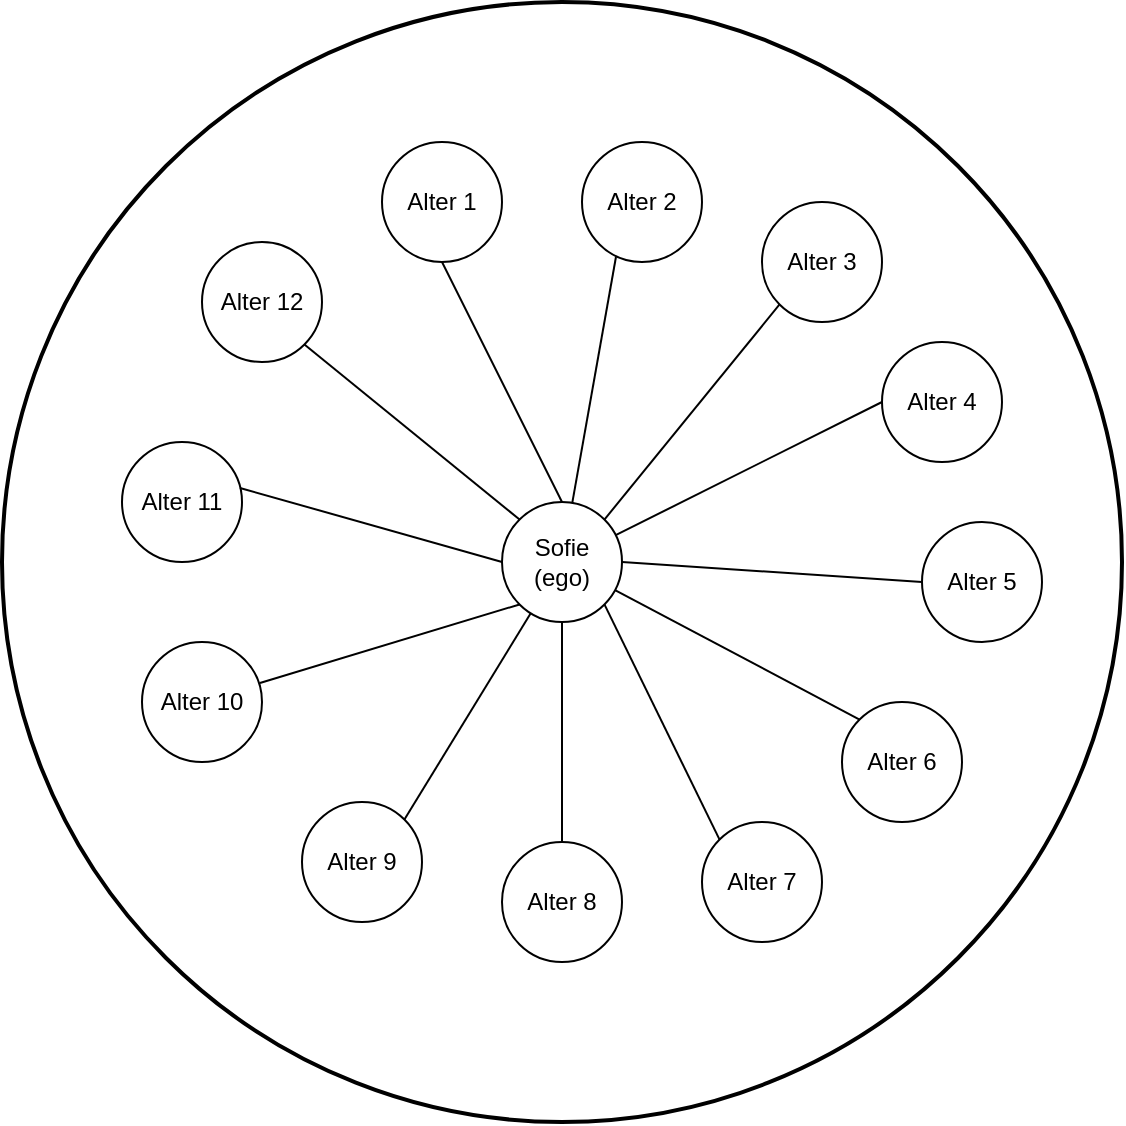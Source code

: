 <mxfile version="18.2.0" type="github" pages="5">
  <diagram id="sEUVZKZ76jV4qungrJdS" name="Page-1">
    <mxGraphModel dx="744" dy="1683" grid="1" gridSize="10" guides="1" tooltips="1" connect="1" arrows="1" fold="1" page="1" pageScale="1" pageWidth="827" pageHeight="1169" math="0" shadow="0">
      <root>
        <mxCell id="0" />
        <mxCell id="1" parent="0" />
        <mxCell id="Meh-S_uBkcgogQDJDted-1" value="Sofie&lt;br&gt;(ego)" style="ellipse;whiteSpace=wrap;html=1;aspect=fixed;fillColor=none;" parent="1" vertex="1">
          <mxGeometry x="320" y="210" width="60" height="60" as="geometry" />
        </mxCell>
        <mxCell id="Meh-S_uBkcgogQDJDted-2" value="Alter 1" style="ellipse;whiteSpace=wrap;html=1;aspect=fixed;fillColor=none;" parent="1" vertex="1">
          <mxGeometry x="260" y="30" width="60" height="60" as="geometry" />
        </mxCell>
        <mxCell id="Meh-S_uBkcgogQDJDted-3" value="Alter 12" style="ellipse;whiteSpace=wrap;html=1;aspect=fixed;fillColor=none;" parent="1" vertex="1">
          <mxGeometry x="170" y="80" width="60" height="60" as="geometry" />
        </mxCell>
        <mxCell id="Meh-S_uBkcgogQDJDted-4" value="Alter 11" style="ellipse;whiteSpace=wrap;html=1;aspect=fixed;fillColor=none;" parent="1" vertex="1">
          <mxGeometry x="130" y="180" width="60" height="60" as="geometry" />
        </mxCell>
        <mxCell id="Meh-S_uBkcgogQDJDted-5" value="Alter 9" style="ellipse;whiteSpace=wrap;html=1;aspect=fixed;fillColor=none;" parent="1" vertex="1">
          <mxGeometry x="220" y="360" width="60" height="60" as="geometry" />
        </mxCell>
        <mxCell id="Meh-S_uBkcgogQDJDted-6" value="Alter 7" style="ellipse;whiteSpace=wrap;html=1;aspect=fixed;fillColor=none;" parent="1" vertex="1">
          <mxGeometry x="420" y="370" width="60" height="60" as="geometry" />
        </mxCell>
        <mxCell id="Meh-S_uBkcgogQDJDted-7" value="Alter 5" style="ellipse;whiteSpace=wrap;html=1;aspect=fixed;fillColor=none;" parent="1" vertex="1">
          <mxGeometry x="530" y="220" width="60" height="60" as="geometry" />
        </mxCell>
        <mxCell id="Meh-S_uBkcgogQDJDted-8" value="Alter 3" style="ellipse;whiteSpace=wrap;html=1;aspect=fixed;fillColor=none;" parent="1" vertex="1">
          <mxGeometry x="450" y="60" width="60" height="60" as="geometry" />
        </mxCell>
        <mxCell id="Meh-S_uBkcgogQDJDted-10" value="" style="endArrow=none;html=1;rounded=0;exitX=0.983;exitY=0.383;exitDx=0;exitDy=0;exitPerimeter=0;entryX=0;entryY=0.5;entryDx=0;entryDy=0;" parent="1" source="Meh-S_uBkcgogQDJDted-4" target="Meh-S_uBkcgogQDJDted-1" edge="1">
          <mxGeometry width="50" height="50" relative="1" as="geometry">
            <mxPoint x="220" y="270" as="sourcePoint" />
            <mxPoint x="300" y="250" as="targetPoint" />
          </mxGeometry>
        </mxCell>
        <mxCell id="Meh-S_uBkcgogQDJDted-11" value="" style="endArrow=none;html=1;rounded=0;exitX=1;exitY=1;exitDx=0;exitDy=0;entryX=0;entryY=0;entryDx=0;entryDy=0;" parent="1" source="Meh-S_uBkcgogQDJDted-1" target="Meh-S_uBkcgogQDJDted-6" edge="1">
          <mxGeometry width="50" height="50" relative="1" as="geometry">
            <mxPoint x="360" y="322.98" as="sourcePoint" />
            <mxPoint x="491.02" y="300" as="targetPoint" />
          </mxGeometry>
        </mxCell>
        <mxCell id="Meh-S_uBkcgogQDJDted-12" value="" style="endArrow=none;html=1;rounded=0;exitX=0.5;exitY=1;exitDx=0;exitDy=0;entryX=0.5;entryY=0;entryDx=0;entryDy=0;" parent="1" source="Meh-S_uBkcgogQDJDted-2" target="Meh-S_uBkcgogQDJDted-1" edge="1">
          <mxGeometry width="50" height="50" relative="1" as="geometry">
            <mxPoint x="282" y="170" as="sourcePoint" />
            <mxPoint x="413.02" y="147.02" as="targetPoint" />
          </mxGeometry>
        </mxCell>
        <mxCell id="Meh-S_uBkcgogQDJDted-13" value="" style="endArrow=none;html=1;rounded=0;exitX=1;exitY=0.5;exitDx=0;exitDy=0;entryX=0;entryY=0.5;entryDx=0;entryDy=0;" parent="1" source="Meh-S_uBkcgogQDJDted-1" target="Meh-S_uBkcgogQDJDted-7" edge="1">
          <mxGeometry width="50" height="50" relative="1" as="geometry">
            <mxPoint x="368.98" y="270" as="sourcePoint" />
            <mxPoint x="500" y="247.02" as="targetPoint" />
          </mxGeometry>
        </mxCell>
        <mxCell id="Meh-S_uBkcgogQDJDted-14" value="" style="endArrow=none;html=1;rounded=0;exitX=1;exitY=0;exitDx=0;exitDy=0;entryX=0;entryY=1;entryDx=0;entryDy=0;" parent="1" source="Meh-S_uBkcgogQDJDted-1" target="Meh-S_uBkcgogQDJDted-8" edge="1">
          <mxGeometry width="50" height="50" relative="1" as="geometry">
            <mxPoint x="340" y="162.98" as="sourcePoint" />
            <mxPoint x="470" y="140" as="targetPoint" />
          </mxGeometry>
        </mxCell>
        <mxCell id="Meh-S_uBkcgogQDJDted-15" value="" style="endArrow=none;html=1;rounded=0;entryX=0;entryY=0;entryDx=0;entryDy=0;exitX=1;exitY=1;exitDx=0;exitDy=0;" parent="1" source="Meh-S_uBkcgogQDJDted-3" target="Meh-S_uBkcgogQDJDted-1" edge="1">
          <mxGeometry width="50" height="50" relative="1" as="geometry">
            <mxPoint x="200" y="150" as="sourcePoint" />
            <mxPoint x="341.02" y="160" as="targetPoint" />
          </mxGeometry>
        </mxCell>
        <mxCell id="Meh-S_uBkcgogQDJDted-16" value="" style="endArrow=none;html=1;rounded=0;exitX=1;exitY=0;exitDx=0;exitDy=0;" parent="1" source="Meh-S_uBkcgogQDJDted-5" target="Meh-S_uBkcgogQDJDted-1" edge="1">
          <mxGeometry width="50" height="50" relative="1" as="geometry">
            <mxPoint x="290" y="370" as="sourcePoint" />
            <mxPoint x="340" y="270" as="targetPoint" />
          </mxGeometry>
        </mxCell>
        <mxCell id="TdS6LpB3P8GU0slqAmAr-1" value="Alter 2" style="ellipse;whiteSpace=wrap;html=1;aspect=fixed;fillColor=none;" parent="1" vertex="1">
          <mxGeometry x="360" y="30" width="60" height="60" as="geometry" />
        </mxCell>
        <mxCell id="TdS6LpB3P8GU0slqAmAr-3" value="Alter 10" style="ellipse;whiteSpace=wrap;html=1;aspect=fixed;fillColor=none;" parent="1" vertex="1">
          <mxGeometry x="140" y="280" width="60" height="60" as="geometry" />
        </mxCell>
        <mxCell id="TdS6LpB3P8GU0slqAmAr-4" value="Alter 8" style="ellipse;whiteSpace=wrap;html=1;aspect=fixed;fillColor=none;" parent="1" vertex="1">
          <mxGeometry x="320" y="380" width="60" height="60" as="geometry" />
        </mxCell>
        <mxCell id="TdS6LpB3P8GU0slqAmAr-5" value="Alter 6" style="ellipse;whiteSpace=wrap;html=1;aspect=fixed;fillColor=none;" parent="1" vertex="1">
          <mxGeometry x="490" y="310" width="60" height="60" as="geometry" />
        </mxCell>
        <mxCell id="TdS6LpB3P8GU0slqAmAr-6" value="Alter 4" style="ellipse;whiteSpace=wrap;html=1;aspect=fixed;fillColor=none;" parent="1" vertex="1">
          <mxGeometry x="510" y="130" width="60" height="60" as="geometry" />
        </mxCell>
        <mxCell id="TdS6LpB3P8GU0slqAmAr-7" value="" style="endArrow=none;html=1;rounded=0;entryX=0;entryY=1;entryDx=0;entryDy=0;exitX=0.983;exitY=0.342;exitDx=0;exitDy=0;exitPerimeter=0;" parent="1" source="TdS6LpB3P8GU0slqAmAr-3" target="Meh-S_uBkcgogQDJDted-1" edge="1">
          <mxGeometry width="50" height="50" relative="1" as="geometry">
            <mxPoint x="240.003" y="339.997" as="sourcePoint" />
            <mxPoint x="288.79" y="241.21" as="targetPoint" />
          </mxGeometry>
        </mxCell>
        <mxCell id="TdS6LpB3P8GU0slqAmAr-14" value="" style="endArrow=none;html=1;rounded=0;entryX=0;entryY=0;entryDx=0;entryDy=0;" parent="1" source="Meh-S_uBkcgogQDJDted-1" target="TdS6LpB3P8GU0slqAmAr-5" edge="1">
          <mxGeometry width="50" height="50" relative="1" as="geometry">
            <mxPoint x="380" y="250" as="sourcePoint" />
            <mxPoint x="431.577" y="339.997" as="targetPoint" />
          </mxGeometry>
        </mxCell>
        <mxCell id="TdS6LpB3P8GU0slqAmAr-15" value="" style="endArrow=none;html=1;rounded=0;entryX=0.5;entryY=0;entryDx=0;entryDy=0;" parent="1" source="Meh-S_uBkcgogQDJDted-1" target="TdS6LpB3P8GU0slqAmAr-4" edge="1">
          <mxGeometry width="50" height="50" relative="1" as="geometry">
            <mxPoint x="362.003" y="270.003" as="sourcePoint" />
            <mxPoint x="413.577" y="357.577" as="targetPoint" />
          </mxGeometry>
        </mxCell>
        <mxCell id="TdS6LpB3P8GU0slqAmAr-16" value="" style="endArrow=none;html=1;rounded=0;entryX=0;entryY=0.5;entryDx=0;entryDy=0;" parent="1" source="Meh-S_uBkcgogQDJDted-1" target="TdS6LpB3P8GU0slqAmAr-6" edge="1">
          <mxGeometry width="50" height="50" relative="1" as="geometry">
            <mxPoint x="381.213" y="228.787" as="sourcePoint" />
            <mxPoint x="478.787" y="151.213" as="targetPoint" />
          </mxGeometry>
        </mxCell>
        <mxCell id="TdS6LpB3P8GU0slqAmAr-17" value="" style="endArrow=none;html=1;rounded=0;exitX=0.283;exitY=0.958;exitDx=0;exitDy=0;exitPerimeter=0;" parent="1" source="TdS6LpB3P8GU0slqAmAr-1" target="Meh-S_uBkcgogQDJDted-1" edge="1">
          <mxGeometry width="50" height="50" relative="1" as="geometry">
            <mxPoint x="400" y="120" as="sourcePoint" />
            <mxPoint x="433.5" y="210" as="targetPoint" />
          </mxGeometry>
        </mxCell>
        <mxCell id="wDxX4Bd2kpGMS_07ofQB-1" value="" style="ellipse;whiteSpace=wrap;html=1;aspect=fixed;fillColor=none;strokeWidth=2;" parent="1" vertex="1">
          <mxGeometry x="70" y="-40" width="560" height="560" as="geometry" />
        </mxCell>
      </root>
    </mxGraphModel>
  </diagram>
  <diagram id="xAQgtF3ZSAwmDNwnyqJ3" name="Page-2">
    <mxGraphModel dx="744" dy="514" grid="1" gridSize="10" guides="1" tooltips="1" connect="1" arrows="1" fold="1" page="1" pageScale="1" pageWidth="827" pageHeight="1169" math="0" shadow="0">
      <root>
        <mxCell id="0" />
        <mxCell id="1" parent="0" />
        <mxCell id="OJhPwIWRGvSBcY4_z3Xv-12" value="" style="ellipse;whiteSpace=wrap;html=1;aspect=fixed;fillColor=none;strokeWidth=2;" parent="1" vertex="1">
          <mxGeometry x="140" y="250" width="700" height="700" as="geometry" />
        </mxCell>
        <mxCell id="OJhPwIWRGvSBcY4_z3Xv-13" value="&lt;font style=&quot;font-size: 18px;&quot;&gt;Sofie&lt;br&gt;(ego)&lt;/font&gt;" style="ellipse;whiteSpace=wrap;html=1;aspect=fixed;fillColor=none;strokeWidth=2;" parent="1" vertex="1">
          <mxGeometry x="450" y="560" width="80" height="80" as="geometry" />
        </mxCell>
        <mxCell id="OJhPwIWRGvSBcY4_z3Xv-14" value="" style="endArrow=none;html=1;rounded=0;exitX=0;exitY=0.5;exitDx=0;exitDy=0;strokeWidth=2;" parent="1" source="OJhPwIWRGvSBcY4_z3Xv-13" target="OJhPwIWRGvSBcY4_z3Xv-12" edge="1">
          <mxGeometry width="50" height="50" relative="1" as="geometry">
            <mxPoint x="460" y="610" as="sourcePoint" />
            <mxPoint x="510" y="560" as="targetPoint" />
          </mxGeometry>
        </mxCell>
        <mxCell id="OJhPwIWRGvSBcY4_z3Xv-15" value="" style="endArrow=none;html=1;rounded=0;exitX=0.5;exitY=1;exitDx=0;exitDy=0;entryX=0.448;entryY=1;entryDx=0;entryDy=0;entryPerimeter=0;strokeWidth=2;" parent="1" source="OJhPwIWRGvSBcY4_z3Xv-13" target="OJhPwIWRGvSBcY4_z3Xv-12" edge="1">
          <mxGeometry width="50" height="50" relative="1" as="geometry">
            <mxPoint x="470" y="680" as="sourcePoint" />
            <mxPoint x="160.0" y="680" as="targetPoint" />
          </mxGeometry>
        </mxCell>
        <mxCell id="OJhPwIWRGvSBcY4_z3Xv-16" value="" style="endArrow=none;html=1;rounded=0;entryX=0;entryY=0;entryDx=0;entryDy=0;exitX=0.227;exitY=0.081;exitDx=0;exitDy=0;exitPerimeter=0;strokeWidth=2;" parent="1" source="OJhPwIWRGvSBcY4_z3Xv-12" target="OJhPwIWRGvSBcY4_z3Xv-13" edge="1">
          <mxGeometry width="50" height="50" relative="1" as="geometry">
            <mxPoint x="500" y="260" as="sourcePoint" />
            <mxPoint x="465.7" y="572.1" as="targetPoint" />
          </mxGeometry>
        </mxCell>
        <mxCell id="OJhPwIWRGvSBcY4_z3Xv-18" value="" style="endArrow=none;html=1;rounded=0;entryX=1;entryY=0;entryDx=0;entryDy=0;strokeWidth=2;" parent="1" source="OJhPwIWRGvSBcY4_z3Xv-12" target="OJhPwIWRGvSBcY4_z3Xv-13" edge="1">
          <mxGeometry width="50" height="50" relative="1" as="geometry">
            <mxPoint x="363.2" y="294.6" as="sourcePoint" />
            <mxPoint x="530" y="560.0" as="targetPoint" />
          </mxGeometry>
        </mxCell>
        <mxCell id="OJhPwIWRGvSBcY4_z3Xv-19" value="" style="endArrow=none;html=1;rounded=0;entryX=0.971;entryY=0.666;entryDx=0;entryDy=0;entryPerimeter=0;exitX=0.227;exitY=0.081;exitDx=0;exitDy=0;exitPerimeter=0;strokeWidth=2;" parent="1" target="OJhPwIWRGvSBcY4_z3Xv-12" edge="1">
          <mxGeometry width="50" height="50" relative="1" as="geometry">
            <mxPoint x="530.0" y="610" as="sourcePoint" />
            <mxPoint x="696.8" y="875.4" as="targetPoint" />
          </mxGeometry>
        </mxCell>
        <mxCell id="OJhPwIWRGvSBcY4_z3Xv-20" value="&lt;font style=&quot;font-size: 18px;&quot;&gt;Familj&lt;/font&gt;" style="text;html=1;align=center;verticalAlign=middle;resizable=0;points=[];autosize=1;strokeColor=none;fillColor=none;" parent="1" vertex="1">
          <mxGeometry x="505" y="230" width="60" height="20" as="geometry" />
        </mxCell>
        <mxCell id="OJhPwIWRGvSBcY4_z3Xv-21" value="&lt;font style=&quot;font-size: 18px;&quot;&gt;Vän/granne/övrigt&lt;/font&gt;" style="text;html=1;align=center;verticalAlign=middle;resizable=0;points=[];autosize=1;strokeColor=none;fillColor=none;" parent="1" vertex="1">
          <mxGeometry x="110" y="320" width="160" height="20" as="geometry" />
        </mxCell>
        <mxCell id="OJhPwIWRGvSBcY4_z3Xv-22" value="&lt;font style=&quot;font-size: 18px;&quot;&gt;Släkt&lt;/font&gt;" style="text;html=1;align=center;verticalAlign=middle;resizable=0;points=[];autosize=1;strokeColor=none;fillColor=none;" parent="1" vertex="1">
          <mxGeometry x="790" y="410" width="60" height="20" as="geometry" />
        </mxCell>
        <mxCell id="OJhPwIWRGvSBcY4_z3Xv-23" value="&lt;font style=&quot;font-size: 18px;&quot;&gt;Jobb/skola&lt;/font&gt;" style="text;html=1;align=center;verticalAlign=middle;resizable=0;points=[];autosize=1;strokeColor=none;fillColor=none;" parent="1" vertex="1">
          <mxGeometry x="750" y="820" width="100" height="20" as="geometry" />
        </mxCell>
        <mxCell id="OJhPwIWRGvSBcY4_z3Xv-24" value="&lt;font style=&quot;font-size: 18px;&quot;&gt;Yrkeshjälp/myndighet&lt;/font&gt;" style="text;html=1;align=center;verticalAlign=middle;resizable=0;points=[];autosize=1;strokeColor=none;fillColor=none;" parent="1" vertex="1">
          <mxGeometry x="240" y="940" width="190" height="20" as="geometry" />
        </mxCell>
        <mxCell id="OJhPwIWRGvSBcY4_z3Xv-26" value="A9" style="ellipse;whiteSpace=wrap;html=1;aspect=fixed;fontSize=18;fillColor=none;" parent="1" vertex="1">
          <mxGeometry x="490" y="680" width="50" height="50" as="geometry" />
        </mxCell>
        <mxCell id="OJhPwIWRGvSBcY4_z3Xv-34" value="A6" style="ellipse;whiteSpace=wrap;html=1;aspect=fixed;fontSize=18;fillColor=none;" parent="1" vertex="1">
          <mxGeometry x="580" y="525" width="50" height="50" as="geometry" />
        </mxCell>
        <mxCell id="OJhPwIWRGvSBcY4_z3Xv-35" value="A5" style="ellipse;whiteSpace=wrap;html=1;aspect=fixed;fontSize=18;fillColor=none;" parent="1" vertex="1">
          <mxGeometry x="620" y="345" width="50" height="50" as="geometry" />
        </mxCell>
        <mxCell id="OJhPwIWRGvSBcY4_z3Xv-36" value="A4" style="ellipse;whiteSpace=wrap;html=1;aspect=fixed;fontSize=18;fillColor=none;" parent="1" vertex="1">
          <mxGeometry x="490" y="460" width="50" height="50" as="geometry" />
        </mxCell>
        <mxCell id="OJhPwIWRGvSBcY4_z3Xv-37" value="A10" style="ellipse;whiteSpace=wrap;html=1;aspect=fixed;fontSize=18;fillColor=none;" parent="1" vertex="1">
          <mxGeometry x="389" y="630" width="50" height="50" as="geometry" />
        </mxCell>
        <mxCell id="OJhPwIWRGvSBcY4_z3Xv-38" value="A11" style="ellipse;whiteSpace=wrap;html=1;aspect=fixed;fontSize=18;fillColor=none;" parent="1" vertex="1">
          <mxGeometry x="240" y="395" width="50" height="50" as="geometry" />
        </mxCell>
        <mxCell id="OJhPwIWRGvSBcY4_z3Xv-39" value="A3" style="ellipse;whiteSpace=wrap;html=1;aspect=fixed;fontSize=18;fillColor=none;" parent="1" vertex="1">
          <mxGeometry x="420" y="380" width="50" height="50" as="geometry" />
        </mxCell>
        <mxCell id="OJhPwIWRGvSBcY4_z3Xv-40" value="A1" style="ellipse;whiteSpace=wrap;html=1;aspect=fixed;fontSize=18;fillColor=none;" parent="1" vertex="1">
          <mxGeometry x="370" y="300" width="50" height="50" as="geometry" />
        </mxCell>
        <mxCell id="OJhPwIWRGvSBcY4_z3Xv-42" value="A7" style="ellipse;whiteSpace=wrap;html=1;aspect=fixed;fontSize=18;fillColor=none;" parent="1" vertex="1">
          <mxGeometry x="600" y="585" width="50" height="50" as="geometry" />
        </mxCell>
        <mxCell id="OJhPwIWRGvSBcY4_z3Xv-43" value="A2" style="ellipse;whiteSpace=wrap;html=1;aspect=fixed;fontSize=18;fillColor=none;" parent="1" vertex="1">
          <mxGeometry x="530" y="310" width="50" height="50" as="geometry" />
        </mxCell>
        <mxCell id="OJhPwIWRGvSBcY4_z3Xv-44" value="A8" style="ellipse;whiteSpace=wrap;html=1;aspect=fixed;fontSize=18;fillColor=none;" parent="1" vertex="1">
          <mxGeometry x="570" y="660" width="50" height="50" as="geometry" />
        </mxCell>
        <mxCell id="OJhPwIWRGvSBcY4_z3Xv-45" value="A12" style="ellipse;whiteSpace=wrap;html=1;aspect=fixed;fontSize=18;fillColor=none;" parent="1" vertex="1">
          <mxGeometry x="371" y="535" width="50" height="50" as="geometry" />
        </mxCell>
        <mxCell id="OJhPwIWRGvSBcY4_z3Xv-47" value="" style="endArrow=none;html=1;rounded=0;fontSize=18;" parent="1" source="OJhPwIWRGvSBcY4_z3Xv-39" target="OJhPwIWRGvSBcY4_z3Xv-43" edge="1">
          <mxGeometry width="50" height="50" relative="1" as="geometry">
            <mxPoint x="460" y="660" as="sourcePoint" />
            <mxPoint x="510" y="610" as="targetPoint" />
          </mxGeometry>
        </mxCell>
        <mxCell id="OJhPwIWRGvSBcY4_z3Xv-48" value="" style="endArrow=none;html=1;rounded=0;fontSize=18;entryX=0;entryY=0;entryDx=0;entryDy=0;exitX=1;exitY=1;exitDx=0;exitDy=0;" parent="1" source="OJhPwIWRGvSBcY4_z3Xv-40" target="OJhPwIWRGvSBcY4_z3Xv-39" edge="1">
          <mxGeometry width="50" height="50" relative="1" as="geometry">
            <mxPoint x="402.202" y="346.598" as="sourcePoint" />
            <mxPoint x="469.997" y="303.409" as="targetPoint" />
          </mxGeometry>
        </mxCell>
        <mxCell id="OJhPwIWRGvSBcY4_z3Xv-49" value="" style="endArrow=none;html=1;rounded=0;fontSize=18;exitX=1;exitY=0.5;exitDx=0;exitDy=0;entryX=0;entryY=0.5;entryDx=0;entryDy=0;" parent="1" source="OJhPwIWRGvSBcY4_z3Xv-39" target="OJhPwIWRGvSBcY4_z3Xv-35" edge="1">
          <mxGeometry width="50" height="50" relative="1" as="geometry">
            <mxPoint x="486.092" y="411.578" as="sourcePoint" />
            <mxPoint x="553.887" y="368.389" as="targetPoint" />
          </mxGeometry>
        </mxCell>
        <mxCell id="OJhPwIWRGvSBcY4_z3Xv-50" value="" style="endArrow=none;html=1;rounded=0;fontSize=18;exitX=0.5;exitY=1;exitDx=0;exitDy=0;entryX=0.5;entryY=0;entryDx=0;entryDy=0;" parent="1" source="OJhPwIWRGvSBcY4_z3Xv-43" target="OJhPwIWRGvSBcY4_z3Xv-36" edge="1">
          <mxGeometry width="50" height="50" relative="1" as="geometry">
            <mxPoint x="460" y="660" as="sourcePoint" />
            <mxPoint x="510" y="610" as="targetPoint" />
          </mxGeometry>
        </mxCell>
        <mxCell id="OJhPwIWRGvSBcY4_z3Xv-51" value="" style="endArrow=none;html=1;rounded=0;fontSize=18;exitX=1;exitY=1;exitDx=0;exitDy=0;entryX=0.5;entryY=0;entryDx=0;entryDy=0;" parent="1" source="OJhPwIWRGvSBcY4_z3Xv-34" target="OJhPwIWRGvSBcY4_z3Xv-42" edge="1">
          <mxGeometry width="50" height="50" relative="1" as="geometry">
            <mxPoint x="460" y="660" as="sourcePoint" />
            <mxPoint x="510" y="610" as="targetPoint" />
          </mxGeometry>
        </mxCell>
        <mxCell id="OJhPwIWRGvSBcY4_z3Xv-52" value="" style="endArrow=none;html=1;rounded=0;fontSize=18;exitX=0;exitY=0.5;exitDx=0;exitDy=0;entryX=1;entryY=0.5;entryDx=0;entryDy=0;" parent="1" source="OJhPwIWRGvSBcY4_z3Xv-44" target="OJhPwIWRGvSBcY4_z3Xv-26" edge="1">
          <mxGeometry width="50" height="50" relative="1" as="geometry">
            <mxPoint x="460" y="660" as="sourcePoint" />
            <mxPoint x="510" y="610" as="targetPoint" />
          </mxGeometry>
        </mxCell>
        <mxCell id="OJhPwIWRGvSBcY4_z3Xv-53" value="" style="endArrow=none;html=1;rounded=0;fontSize=18;exitX=0;exitY=0;exitDx=0;exitDy=0;entryX=1;entryY=1;entryDx=0;entryDy=0;" parent="1" source="OJhPwIWRGvSBcY4_z3Xv-34" target="OJhPwIWRGvSBcY4_z3Xv-36" edge="1">
          <mxGeometry width="50" height="50" relative="1" as="geometry">
            <mxPoint x="460" y="660" as="sourcePoint" />
            <mxPoint x="510" y="610" as="targetPoint" />
          </mxGeometry>
        </mxCell>
        <mxCell id="yX1-AaqTFnp3ZDT0smlc-18" value="" style="ellipse;whiteSpace=wrap;html=1;aspect=fixed;fontSize=18;strokeColor=#FF0000;strokeWidth=2;fillColor=none;" parent="1" vertex="1">
          <mxGeometry x="327.5" y="437.5" width="325" height="325" as="geometry" />
        </mxCell>
      </root>
    </mxGraphModel>
  </diagram>
  <diagram id="yOEwmFU_q9hNJ3GRZem6" name="Page-3">
    <mxGraphModel dx="744" dy="514" grid="1" gridSize="10" guides="1" tooltips="1" connect="1" arrows="1" fold="1" page="1" pageScale="1" pageWidth="827" pageHeight="1169" math="0" shadow="0">
      <root>
        <mxCell id="0" />
        <mxCell id="1" parent="0" />
        <mxCell id="I2e68MIthMgtpRWU_MjU-1" value="" style="ellipse;whiteSpace=wrap;html=1;aspect=fixed;fillColor=none;strokeWidth=2;" parent="1" vertex="1">
          <mxGeometry x="140" y="250" width="700" height="700" as="geometry" />
        </mxCell>
        <mxCell id="I2e68MIthMgtpRWU_MjU-2" value="&lt;font style=&quot;font-size: 18px;&quot;&gt;Sofie&lt;br&gt;(O)&lt;/font&gt;" style="ellipse;whiteSpace=wrap;html=1;aspect=fixed;fillColor=none;strokeWidth=2;" parent="1" vertex="1">
          <mxGeometry x="450" y="560" width="80" height="80" as="geometry" />
        </mxCell>
        <mxCell id="I2e68MIthMgtpRWU_MjU-3" value="" style="endArrow=none;html=1;rounded=0;exitX=0;exitY=0.5;exitDx=0;exitDy=0;strokeWidth=2;" parent="1" source="I2e68MIthMgtpRWU_MjU-2" target="I2e68MIthMgtpRWU_MjU-1" edge="1">
          <mxGeometry width="50" height="50" relative="1" as="geometry">
            <mxPoint x="460" y="610" as="sourcePoint" />
            <mxPoint x="510" y="560" as="targetPoint" />
          </mxGeometry>
        </mxCell>
        <mxCell id="I2e68MIthMgtpRWU_MjU-6" value="" style="endArrow=none;html=1;rounded=0;entryX=1;entryY=0;entryDx=0;entryDy=0;strokeWidth=2;" parent="1" source="I2e68MIthMgtpRWU_MjU-1" target="I2e68MIthMgtpRWU_MjU-2" edge="1">
          <mxGeometry width="50" height="50" relative="1" as="geometry">
            <mxPoint x="363.2" y="294.6" as="sourcePoint" />
            <mxPoint x="530" y="560.0" as="targetPoint" />
          </mxGeometry>
        </mxCell>
        <mxCell id="I2e68MIthMgtpRWU_MjU-7" value="" style="endArrow=none;html=1;rounded=0;exitX=1;exitY=1;exitDx=0;exitDy=0;strokeWidth=2;entryX=1;entryY=1;entryDx=0;entryDy=0;" parent="1" source="I2e68MIthMgtpRWU_MjU-2" target="I2e68MIthMgtpRWU_MjU-1" edge="1">
          <mxGeometry width="50" height="50" relative="1" as="geometry">
            <mxPoint x="530" y="610" as="sourcePoint" />
            <mxPoint x="730" y="850" as="targetPoint" />
          </mxGeometry>
        </mxCell>
        <mxCell id="I2e68MIthMgtpRWU_MjU-9" value="&lt;font style=&quot;font-size: 18px;&quot;&gt;HN (Hedersnorm)&lt;/font&gt;" style="text;html=1;align=center;verticalAlign=middle;resizable=0;points=[];autosize=1;strokeColor=none;fillColor=none;" parent="1" vertex="1">
          <mxGeometry x="100" y="320" width="160" height="20" as="geometry" />
        </mxCell>
        <mxCell id="I2e68MIthMgtpRWU_MjU-10" value="&lt;span style=&quot;font-size: 18px;&quot;&gt;GHN (potentiell gärningsperson)&lt;/span&gt;" style="text;html=1;align=center;verticalAlign=middle;resizable=0;points=[];autosize=1;strokeColor=none;fillColor=none;" parent="1" vertex="1">
          <mxGeometry x="790" y="390" width="270" height="20" as="geometry" />
        </mxCell>
        <mxCell id="I2e68MIthMgtpRWU_MjU-12" value="&lt;font style=&quot;font-size: 18px;&quot;&gt;UHN (Utanför hedersnormen)&lt;/font&gt;" style="text;html=1;align=center;verticalAlign=middle;resizable=0;points=[];autosize=1;strokeColor=none;fillColor=none;" parent="1" vertex="1">
          <mxGeometry x="171" y="940" width="250" height="20" as="geometry" />
        </mxCell>
        <mxCell id="I2e68MIthMgtpRWU_MjU-13" value="A9" style="ellipse;whiteSpace=wrap;html=1;aspect=fixed;fontSize=18;fillColor=#ffe6cc;strokeColor=#d79b00;" parent="1" vertex="1">
          <mxGeometry x="440" y="710" width="50" height="50" as="geometry" />
        </mxCell>
        <mxCell id="I2e68MIthMgtpRWU_MjU-14" value="A6" style="ellipse;whiteSpace=wrap;html=1;aspect=fixed;fontSize=18;fillColor=#d5e8d4;strokeColor=#82b366;" parent="1" vertex="1">
          <mxGeometry x="271" y="440" width="50" height="50" as="geometry" />
        </mxCell>
        <mxCell id="I2e68MIthMgtpRWU_MjU-15" value="A5" style="ellipse;whiteSpace=wrap;html=1;aspect=fixed;fontSize=18;fillColor=#d5e8d4;strokeColor=#82b366;" parent="1" vertex="1">
          <mxGeometry x="720" y="460" width="50" height="50" as="geometry" />
        </mxCell>
        <mxCell id="I2e68MIthMgtpRWU_MjU-16" value="A4" style="ellipse;whiteSpace=wrap;html=1;aspect=fixed;fontSize=18;fillColor=#d5e8d4;strokeColor=#82b366;" parent="1" vertex="1">
          <mxGeometry x="470" y="650" width="50" height="50" as="geometry" />
        </mxCell>
        <mxCell id="I2e68MIthMgtpRWU_MjU-17" value="A10" style="ellipse;whiteSpace=wrap;html=1;aspect=fixed;fontSize=18;fillColor=none;" parent="1" vertex="1">
          <mxGeometry x="380" y="680" width="50" height="50" as="geometry" />
        </mxCell>
        <mxCell id="I2e68MIthMgtpRWU_MjU-18" value="A11" style="ellipse;whiteSpace=wrap;html=1;aspect=fixed;fontSize=18;fillColor=none;" parent="1" vertex="1">
          <mxGeometry x="180" y="635" width="50" height="50" as="geometry" />
        </mxCell>
        <mxCell id="I2e68MIthMgtpRWU_MjU-19" value="A3" style="ellipse;whiteSpace=wrap;html=1;aspect=fixed;fontSize=18;fillColor=#d5e8d4;strokeColor=#66CC00;strokeWidth=6;" parent="1" vertex="1">
          <mxGeometry x="440" y="340" width="50" height="50" as="geometry" />
        </mxCell>
        <mxCell id="I2e68MIthMgtpRWU_MjU-20" value="A1" style="ellipse;whiteSpace=wrap;html=1;aspect=fixed;fontSize=18;fillColor=#d5e8d4;strokeColor=#82b366;" parent="1" vertex="1">
          <mxGeometry x="330" y="320" width="50" height="50" as="geometry" />
        </mxCell>
        <mxCell id="I2e68MIthMgtpRWU_MjU-21" value="A7" style="ellipse;whiteSpace=wrap;html=1;aspect=fixed;fontSize=18;fillColor=#d5e8d4;strokeColor=#82b366;" parent="1" vertex="1">
          <mxGeometry x="350" y="390" width="50" height="50" as="geometry" />
        </mxCell>
        <mxCell id="I2e68MIthMgtpRWU_MjU-22" value="A2" style="ellipse;whiteSpace=wrap;html=1;aspect=fixed;fontSize=18;fillColor=#d5e8d4;strokeColor=#82b366;" parent="1" vertex="1">
          <mxGeometry x="720" y="535" width="50" height="50" as="geometry" />
        </mxCell>
        <mxCell id="I2e68MIthMgtpRWU_MjU-23" value="A8" style="ellipse;whiteSpace=wrap;html=1;aspect=fixed;fontSize=18;fillColor=#ffe6cc;strokeColor=#d79b00;" parent="1" vertex="1">
          <mxGeometry x="520" y="700" width="50" height="50" as="geometry" />
        </mxCell>
        <mxCell id="I2e68MIthMgtpRWU_MjU-24" value="A12" style="ellipse;whiteSpace=wrap;html=1;aspect=fixed;fontSize=18;fillColor=none;" parent="1" vertex="1">
          <mxGeometry x="364" y="610" width="50" height="50" as="geometry" />
        </mxCell>
        <mxCell id="I2e68MIthMgtpRWU_MjU-25" value="" style="endArrow=none;html=1;rounded=0;fontSize=18;" parent="1" source="I2e68MIthMgtpRWU_MjU-19" target="I2e68MIthMgtpRWU_MjU-22" edge="1">
          <mxGeometry width="50" height="50" relative="1" as="geometry">
            <mxPoint x="460" y="660" as="sourcePoint" />
            <mxPoint x="510" y="610" as="targetPoint" />
          </mxGeometry>
        </mxCell>
        <mxCell id="I2e68MIthMgtpRWU_MjU-26" value="" style="endArrow=none;html=1;rounded=0;fontSize=18;entryX=0;entryY=0.5;entryDx=0;entryDy=0;exitX=1;exitY=0.5;exitDx=0;exitDy=0;" parent="1" source="I2e68MIthMgtpRWU_MjU-20" target="I2e68MIthMgtpRWU_MjU-19" edge="1">
          <mxGeometry width="50" height="50" relative="1" as="geometry">
            <mxPoint x="402.202" y="346.598" as="sourcePoint" />
            <mxPoint x="469.997" y="303.409" as="targetPoint" />
          </mxGeometry>
        </mxCell>
        <mxCell id="I2e68MIthMgtpRWU_MjU-27" value="" style="endArrow=none;html=1;rounded=0;fontSize=18;exitX=1;exitY=0.5;exitDx=0;exitDy=0;entryX=0;entryY=0.5;entryDx=0;entryDy=0;" parent="1" source="I2e68MIthMgtpRWU_MjU-19" target="I2e68MIthMgtpRWU_MjU-15" edge="1">
          <mxGeometry width="50" height="50" relative="1" as="geometry">
            <mxPoint x="486.092" y="411.578" as="sourcePoint" />
            <mxPoint x="553.887" y="368.389" as="targetPoint" />
          </mxGeometry>
        </mxCell>
        <mxCell id="I2e68MIthMgtpRWU_MjU-28" value="" style="endArrow=none;html=1;rounded=0;fontSize=18;exitX=0;exitY=1;exitDx=0;exitDy=0;entryX=1;entryY=0.5;entryDx=0;entryDy=0;" parent="1" source="I2e68MIthMgtpRWU_MjU-22" target="I2e68MIthMgtpRWU_MjU-16" edge="1">
          <mxGeometry width="50" height="50" relative="1" as="geometry">
            <mxPoint x="460" y="660" as="sourcePoint" />
            <mxPoint x="510" y="610" as="targetPoint" />
          </mxGeometry>
        </mxCell>
        <mxCell id="I2e68MIthMgtpRWU_MjU-29" value="" style="endArrow=none;html=1;rounded=0;fontSize=18;exitX=1;exitY=0;exitDx=0;exitDy=0;entryX=0;entryY=0.5;entryDx=0;entryDy=0;" parent="1" source="I2e68MIthMgtpRWU_MjU-14" target="I2e68MIthMgtpRWU_MjU-21" edge="1">
          <mxGeometry width="50" height="50" relative="1" as="geometry">
            <mxPoint x="460" y="660" as="sourcePoint" />
            <mxPoint x="510" y="610" as="targetPoint" />
          </mxGeometry>
        </mxCell>
        <mxCell id="I2e68MIthMgtpRWU_MjU-30" value="" style="endArrow=none;html=1;rounded=0;fontSize=18;exitX=0;exitY=0.5;exitDx=0;exitDy=0;entryX=1;entryY=0.5;entryDx=0;entryDy=0;" parent="1" source="I2e68MIthMgtpRWU_MjU-23" target="I2e68MIthMgtpRWU_MjU-13" edge="1">
          <mxGeometry width="50" height="50" relative="1" as="geometry">
            <mxPoint x="460" y="660" as="sourcePoint" />
            <mxPoint x="510" y="610" as="targetPoint" />
          </mxGeometry>
        </mxCell>
        <mxCell id="I2e68MIthMgtpRWU_MjU-31" value="" style="endArrow=none;html=1;rounded=0;fontSize=18;exitX=0.5;exitY=1;exitDx=0;exitDy=0;entryX=0;entryY=0.5;entryDx=0;entryDy=0;" parent="1" source="I2e68MIthMgtpRWU_MjU-14" target="I2e68MIthMgtpRWU_MjU-16" edge="1">
          <mxGeometry width="50" height="50" relative="1" as="geometry">
            <mxPoint x="460" y="660" as="sourcePoint" />
            <mxPoint x="510" y="610" as="targetPoint" />
          </mxGeometry>
        </mxCell>
        <mxCell id="I2e68MIthMgtpRWU_MjU-32" value="" style="ellipse;whiteSpace=wrap;html=1;aspect=fixed;fontSize=18;strokeColor=#FF0000;strokeWidth=2;fillColor=none;" parent="1" vertex="1">
          <mxGeometry x="327.5" y="437.5" width="325" height="325" as="geometry" />
        </mxCell>
      </root>
    </mxGraphModel>
  </diagram>
  <diagram id="ROJhwfB2lRn42Nhw9xXE" name="Page-4">
    <mxGraphModel dx="1571" dy="514" grid="1" gridSize="10" guides="1" tooltips="1" connect="1" arrows="1" fold="1" page="1" pageScale="1" pageWidth="827" pageHeight="1169" math="0" shadow="0">
      <root>
        <mxCell id="0" />
        <mxCell id="1" parent="0" />
        <mxCell id="17SxInym5KzIQeWQcmFw-1" value="" style="shape=table;startSize=0;container=1;collapsible=0;childLayout=tableLayout;shadow=0;labelBackgroundColor=none;labelBorderColor=default;fontSize=18;fontColor=none;strokeColor=#000000;strokeWidth=1;fillColor=none;noLabel=1;" parent="1" vertex="1">
          <mxGeometry x="120" y="240" width="60" height="479" as="geometry" />
        </mxCell>
        <mxCell id="17SxInym5KzIQeWQcmFw-2" value="" style="shape=tableRow;horizontal=0;startSize=0;swimlaneHead=0;swimlaneBody=0;top=0;left=0;bottom=0;right=0;collapsible=0;dropTarget=0;fillColor=none;points=[[0,0.5],[1,0.5]];portConstraint=eastwest;shadow=1;labelBackgroundColor=none;labelBorderColor=default;fontSize=18;fontColor=#000000;strokeColor=#000000;strokeWidth=1;" parent="17SxInym5KzIQeWQcmFw-1" vertex="1">
          <mxGeometry width="60" height="40" as="geometry" />
        </mxCell>
        <mxCell id="17SxInym5KzIQeWQcmFw-3" value="A1" style="shape=partialRectangle;connectable=0;overflow=hidden;fillColor=none;top=0;left=0;bottom=0;right=0;pointerEvents=1;shadow=1;labelBackgroundColor=none;labelBorderColor=none;fontSize=18;fontColor=#000000;strokeColor=#000000;strokeWidth=1;" parent="17SxInym5KzIQeWQcmFw-2" vertex="1">
          <mxGeometry width="60" height="40" as="geometry">
            <mxRectangle width="60" height="40" as="alternateBounds" />
          </mxGeometry>
        </mxCell>
        <mxCell id="17SxInym5KzIQeWQcmFw-4" value="" style="shape=tableRow;horizontal=0;startSize=0;swimlaneHead=0;swimlaneBody=0;top=0;left=0;bottom=0;right=0;collapsible=0;dropTarget=0;fillColor=none;points=[[0,0.5],[1,0.5]];portConstraint=eastwest;shadow=1;labelBackgroundColor=none;labelBorderColor=default;fontSize=18;fontColor=#000000;strokeColor=#000000;strokeWidth=1;" parent="17SxInym5KzIQeWQcmFw-1" vertex="1">
          <mxGeometry y="40" width="60" height="40" as="geometry" />
        </mxCell>
        <mxCell id="17SxInym5KzIQeWQcmFw-5" value="A2" style="shape=partialRectangle;html=1;whiteSpace=wrap;connectable=0;overflow=hidden;fillColor=none;top=0;left=0;bottom=0;right=0;pointerEvents=1;shadow=1;labelBackgroundColor=none;labelBorderColor=none;fontSize=18;fontColor=#000000;strokeColor=#000000;strokeWidth=1;" parent="17SxInym5KzIQeWQcmFw-4" vertex="1">
          <mxGeometry width="60" height="40" as="geometry">
            <mxRectangle width="60" height="40" as="alternateBounds" />
          </mxGeometry>
        </mxCell>
        <mxCell id="17SxInym5KzIQeWQcmFw-6" value="" style="shape=tableRow;horizontal=0;startSize=0;swimlaneHead=0;swimlaneBody=0;top=0;left=0;bottom=0;right=0;collapsible=0;dropTarget=0;fillColor=none;points=[[0,0.5],[1,0.5]];portConstraint=eastwest;shadow=1;labelBackgroundColor=none;labelBorderColor=default;fontSize=18;fontColor=#000000;strokeColor=#000000;strokeWidth=1;" parent="17SxInym5KzIQeWQcmFw-1" vertex="1">
          <mxGeometry y="80" width="60" height="40" as="geometry" />
        </mxCell>
        <mxCell id="17SxInym5KzIQeWQcmFw-7" value="&lt;span&gt;&lt;b&gt;A3&lt;/b&gt;&lt;/span&gt;" style="shape=partialRectangle;html=1;whiteSpace=wrap;connectable=0;overflow=hidden;fillColor=none;top=0;left=0;bottom=0;right=0;pointerEvents=1;shadow=1;labelBackgroundColor=none;labelBorderColor=none;fontSize=18;fontColor=#000000;strokeColor=#000000;strokeWidth=1;fontStyle=0" parent="17SxInym5KzIQeWQcmFw-6" vertex="1">
          <mxGeometry width="60" height="40" as="geometry">
            <mxRectangle width="60" height="40" as="alternateBounds" />
          </mxGeometry>
        </mxCell>
        <mxCell id="17SxInym5KzIQeWQcmFw-8" value="" style="shape=tableRow;horizontal=0;startSize=0;swimlaneHead=0;swimlaneBody=0;top=0;left=0;bottom=0;right=0;collapsible=0;dropTarget=0;fillColor=none;points=[[0,0.5],[1,0.5]];portConstraint=eastwest;shadow=1;labelBackgroundColor=none;labelBorderColor=default;fontSize=18;fontColor=#000000;strokeColor=#000000;strokeWidth=1;" parent="17SxInym5KzIQeWQcmFw-1" vertex="1">
          <mxGeometry y="120" width="60" height="40" as="geometry" />
        </mxCell>
        <mxCell id="17SxInym5KzIQeWQcmFw-9" value="A4" style="shape=partialRectangle;html=1;whiteSpace=wrap;connectable=0;overflow=hidden;fillColor=none;top=0;left=0;bottom=0;right=0;pointerEvents=1;shadow=1;labelBackgroundColor=none;labelBorderColor=none;fontSize=18;fontColor=#000000;strokeColor=#000000;strokeWidth=1;" parent="17SxInym5KzIQeWQcmFw-8" vertex="1">
          <mxGeometry width="60" height="40" as="geometry">
            <mxRectangle width="60" height="40" as="alternateBounds" />
          </mxGeometry>
        </mxCell>
        <mxCell id="17SxInym5KzIQeWQcmFw-10" value="" style="shape=tableRow;horizontal=0;startSize=0;swimlaneHead=0;swimlaneBody=0;top=0;left=0;bottom=0;right=0;collapsible=0;dropTarget=0;fillColor=none;points=[[0,0.5],[1,0.5]];portConstraint=eastwest;shadow=1;labelBackgroundColor=none;labelBorderColor=default;fontSize=18;fontColor=#000000;strokeColor=#000000;strokeWidth=1;" parent="17SxInym5KzIQeWQcmFw-1" vertex="1">
          <mxGeometry y="160" width="60" height="40" as="geometry" />
        </mxCell>
        <mxCell id="17SxInym5KzIQeWQcmFw-11" value="A5" style="shape=partialRectangle;html=1;whiteSpace=wrap;connectable=0;overflow=hidden;fillColor=none;top=0;left=0;bottom=0;right=0;pointerEvents=1;shadow=1;labelBackgroundColor=none;labelBorderColor=none;fontSize=18;fontColor=#000000;strokeColor=#000000;strokeWidth=1;" parent="17SxInym5KzIQeWQcmFw-10" vertex="1">
          <mxGeometry width="60" height="40" as="geometry">
            <mxRectangle width="60" height="40" as="alternateBounds" />
          </mxGeometry>
        </mxCell>
        <mxCell id="17SxInym5KzIQeWQcmFw-12" value="" style="shape=tableRow;horizontal=0;startSize=0;swimlaneHead=0;swimlaneBody=0;top=0;left=0;bottom=0;right=0;collapsible=0;dropTarget=0;fillColor=none;points=[[0,0.5],[1,0.5]];portConstraint=eastwest;shadow=1;labelBackgroundColor=none;labelBorderColor=default;fontSize=18;fontColor=#000000;strokeColor=#000000;strokeWidth=1;" parent="17SxInym5KzIQeWQcmFw-1" vertex="1">
          <mxGeometry y="200" width="60" height="40" as="geometry" />
        </mxCell>
        <mxCell id="17SxInym5KzIQeWQcmFw-13" value="A6" style="shape=partialRectangle;html=1;whiteSpace=wrap;connectable=0;overflow=hidden;fillColor=none;top=0;left=0;bottom=0;right=0;pointerEvents=1;shadow=1;labelBackgroundColor=none;labelBorderColor=none;fontSize=18;fontColor=#000000;strokeColor=#000000;strokeWidth=1;" parent="17SxInym5KzIQeWQcmFw-12" vertex="1">
          <mxGeometry width="60" height="40" as="geometry">
            <mxRectangle width="60" height="40" as="alternateBounds" />
          </mxGeometry>
        </mxCell>
        <mxCell id="17SxInym5KzIQeWQcmFw-14" value="" style="shape=tableRow;horizontal=0;startSize=0;swimlaneHead=0;swimlaneBody=0;top=0;left=0;bottom=0;right=0;collapsible=0;dropTarget=0;fillColor=none;points=[[0,0.5],[1,0.5]];portConstraint=eastwest;shadow=1;labelBackgroundColor=none;labelBorderColor=default;fontSize=18;fontColor=#000000;strokeColor=#000000;strokeWidth=1;" parent="17SxInym5KzIQeWQcmFw-1" vertex="1">
          <mxGeometry y="240" width="60" height="39" as="geometry" />
        </mxCell>
        <mxCell id="17SxInym5KzIQeWQcmFw-15" value="A7" style="shape=partialRectangle;html=1;whiteSpace=wrap;connectable=0;overflow=hidden;fillColor=none;top=0;left=0;bottom=0;right=0;pointerEvents=1;shadow=1;labelBackgroundColor=none;labelBorderColor=none;fontSize=18;fontColor=#000000;strokeColor=#000000;strokeWidth=1;" parent="17SxInym5KzIQeWQcmFw-14" vertex="1">
          <mxGeometry width="60" height="39" as="geometry">
            <mxRectangle width="60" height="39" as="alternateBounds" />
          </mxGeometry>
        </mxCell>
        <mxCell id="17SxInym5KzIQeWQcmFw-16" value="" style="shape=tableRow;horizontal=0;startSize=0;swimlaneHead=0;swimlaneBody=0;top=0;left=0;bottom=0;right=0;collapsible=0;dropTarget=0;fillColor=none;points=[[0,0.5],[1,0.5]];portConstraint=eastwest;shadow=1;labelBackgroundColor=none;labelBorderColor=default;fontSize=18;fontColor=#000000;strokeColor=#000000;strokeWidth=1;" parent="17SxInym5KzIQeWQcmFw-1" vertex="1">
          <mxGeometry y="279" width="60" height="40" as="geometry" />
        </mxCell>
        <mxCell id="17SxInym5KzIQeWQcmFw-17" value="A8" style="shape=partialRectangle;html=1;whiteSpace=wrap;connectable=0;overflow=hidden;fillColor=none;top=0;left=0;bottom=0;right=0;pointerEvents=1;shadow=1;labelBackgroundColor=none;labelBorderColor=none;fontSize=18;fontColor=#000000;strokeColor=#000000;strokeWidth=1;" parent="17SxInym5KzIQeWQcmFw-16" vertex="1">
          <mxGeometry width="60" height="40" as="geometry">
            <mxRectangle width="60" height="40" as="alternateBounds" />
          </mxGeometry>
        </mxCell>
        <mxCell id="17SxInym5KzIQeWQcmFw-18" value="" style="shape=tableRow;horizontal=0;startSize=0;swimlaneHead=0;swimlaneBody=0;top=0;left=0;bottom=0;right=0;collapsible=0;dropTarget=0;fillColor=none;points=[[0,0.5],[1,0.5]];portConstraint=eastwest;shadow=1;labelBackgroundColor=none;labelBorderColor=default;fontSize=18;fontColor=#000000;strokeColor=#000000;strokeWidth=1;" parent="17SxInym5KzIQeWQcmFw-1" vertex="1">
          <mxGeometry y="319" width="60" height="40" as="geometry" />
        </mxCell>
        <mxCell id="17SxInym5KzIQeWQcmFw-19" value="A9" style="shape=partialRectangle;html=1;whiteSpace=wrap;connectable=0;overflow=hidden;fillColor=none;top=0;left=0;bottom=0;right=0;pointerEvents=1;shadow=1;labelBackgroundColor=none;labelBorderColor=none;fontSize=18;fontColor=#000000;strokeColor=#000000;strokeWidth=1;" parent="17SxInym5KzIQeWQcmFw-18" vertex="1">
          <mxGeometry width="60" height="40" as="geometry">
            <mxRectangle width="60" height="40" as="alternateBounds" />
          </mxGeometry>
        </mxCell>
        <mxCell id="17SxInym5KzIQeWQcmFw-20" value="" style="shape=tableRow;horizontal=0;startSize=0;swimlaneHead=0;swimlaneBody=0;top=0;left=0;bottom=0;right=0;collapsible=0;dropTarget=0;fillColor=none;points=[[0,0.5],[1,0.5]];portConstraint=eastwest;shadow=1;labelBackgroundColor=none;labelBorderColor=default;fontSize=18;fontColor=#000000;strokeColor=#000000;strokeWidth=1;" parent="17SxInym5KzIQeWQcmFw-1" vertex="1">
          <mxGeometry y="359" width="60" height="40" as="geometry" />
        </mxCell>
        <mxCell id="17SxInym5KzIQeWQcmFw-21" value="A10" style="shape=partialRectangle;html=1;whiteSpace=wrap;connectable=0;overflow=hidden;fillColor=none;top=0;left=0;bottom=0;right=0;pointerEvents=1;shadow=1;labelBackgroundColor=none;labelBorderColor=none;fontSize=18;fontColor=#000000;strokeColor=#000000;strokeWidth=1;" parent="17SxInym5KzIQeWQcmFw-20" vertex="1">
          <mxGeometry width="60" height="40" as="geometry">
            <mxRectangle width="60" height="40" as="alternateBounds" />
          </mxGeometry>
        </mxCell>
        <mxCell id="17SxInym5KzIQeWQcmFw-22" value="" style="shape=tableRow;horizontal=0;startSize=0;swimlaneHead=0;swimlaneBody=0;top=0;left=0;bottom=0;right=0;collapsible=0;dropTarget=0;fillColor=none;points=[[0,0.5],[1,0.5]];portConstraint=eastwest;shadow=1;labelBackgroundColor=none;labelBorderColor=default;fontSize=18;fontColor=#000000;strokeColor=#000000;strokeWidth=1;" parent="17SxInym5KzIQeWQcmFw-1" vertex="1">
          <mxGeometry y="399" width="60" height="40" as="geometry" />
        </mxCell>
        <mxCell id="17SxInym5KzIQeWQcmFw-23" value="A11" style="shape=partialRectangle;html=1;whiteSpace=wrap;connectable=0;overflow=hidden;fillColor=none;top=0;left=0;bottom=0;right=0;pointerEvents=1;shadow=1;labelBackgroundColor=none;labelBorderColor=none;fontSize=18;fontColor=#000000;strokeColor=#000000;strokeWidth=1;" parent="17SxInym5KzIQeWQcmFw-22" vertex="1">
          <mxGeometry width="60" height="40" as="geometry">
            <mxRectangle width="60" height="40" as="alternateBounds" />
          </mxGeometry>
        </mxCell>
        <mxCell id="17SxInym5KzIQeWQcmFw-24" value="" style="shape=tableRow;horizontal=0;startSize=0;swimlaneHead=0;swimlaneBody=0;top=0;left=0;bottom=0;right=0;collapsible=0;dropTarget=0;fillColor=none;points=[[0,0.5],[1,0.5]];portConstraint=eastwest;shadow=1;labelBackgroundColor=none;labelBorderColor=default;fontSize=18;fontColor=#000000;strokeColor=#000000;strokeWidth=1;" parent="17SxInym5KzIQeWQcmFw-1" vertex="1">
          <mxGeometry y="439" width="60" height="40" as="geometry" />
        </mxCell>
        <mxCell id="17SxInym5KzIQeWQcmFw-25" value="A12" style="shape=partialRectangle;html=1;whiteSpace=wrap;connectable=0;overflow=hidden;fillColor=none;top=0;left=0;bottom=0;right=0;pointerEvents=1;shadow=1;labelBackgroundColor=none;labelBorderColor=none;fontSize=18;fontColor=#000000;strokeColor=#000000;strokeWidth=1;" parent="17SxInym5KzIQeWQcmFw-24" vertex="1">
          <mxGeometry width="60" height="40" as="geometry">
            <mxRectangle width="60" height="40" as="alternateBounds" />
          </mxGeometry>
        </mxCell>
        <mxCell id="17SxInym5KzIQeWQcmFw-28" value="" style="shape=table;startSize=0;container=1;collapsible=0;childLayout=tableLayout;shadow=0;labelBackgroundColor=none;labelBorderColor=none;fontSize=19;fontColor=none;strokeColor=#000000;strokeWidth=1;fillColor=none;html=0;" parent="1" vertex="1">
          <mxGeometry x="180" y="240" width="60" height="40" as="geometry" />
        </mxCell>
        <mxCell id="17SxInym5KzIQeWQcmFw-29" value="" style="shape=tableRow;horizontal=0;startSize=0;swimlaneHead=0;swimlaneBody=0;top=0;left=0;bottom=0;right=0;collapsible=0;dropTarget=0;fillColor=none;points=[[0,0.5],[1,0.5]];portConstraint=eastwest;shadow=0;labelBackgroundColor=none;labelBorderColor=none;fontSize=19;fontColor=none;strokeColor=#000000;strokeWidth=1;html=0;" parent="17SxInym5KzIQeWQcmFw-28" vertex="1">
          <mxGeometry width="60" height="40" as="geometry" />
        </mxCell>
        <mxCell id="17SxInym5KzIQeWQcmFw-30" value="A3" style="shape=partialRectangle;html=1;whiteSpace=wrap;connectable=0;overflow=hidden;fillColor=none;top=0;left=0;bottom=0;right=0;pointerEvents=1;shadow=0;labelBackgroundColor=none;labelBorderColor=none;fontSize=19;fontColor=#FF0000;strokeColor=#000000;strokeWidth=1;" parent="17SxInym5KzIQeWQcmFw-29" vertex="1">
          <mxGeometry width="60" height="40" as="geometry">
            <mxRectangle width="60" height="40" as="alternateBounds" />
          </mxGeometry>
        </mxCell>
        <mxCell id="17SxInym5KzIQeWQcmFw-31" value="" style="shape=table;startSize=0;container=1;collapsible=0;childLayout=tableLayout;shadow=0;labelBackgroundColor=none;labelBorderColor=none;fontSize=19;fontColor=#FF0000;strokeColor=#000000;strokeWidth=1;fillColor=none;html=0;" parent="1" vertex="1">
          <mxGeometry x="240" y="280" width="60" height="40" as="geometry" />
        </mxCell>
        <mxCell id="17SxInym5KzIQeWQcmFw-32" value="" style="shape=tableRow;horizontal=0;startSize=0;swimlaneHead=0;swimlaneBody=0;top=0;left=0;bottom=0;right=0;collapsible=0;dropTarget=0;fillColor=none;points=[[0,0.5],[1,0.5]];portConstraint=eastwest;shadow=0;labelBackgroundColor=none;labelBorderColor=none;fontSize=19;fontColor=#FF0000;strokeColor=#000000;strokeWidth=1;html=0;" parent="17SxInym5KzIQeWQcmFw-31" vertex="1">
          <mxGeometry width="60" height="40" as="geometry" />
        </mxCell>
        <mxCell id="17SxInym5KzIQeWQcmFw-33" value="A4" style="shape=partialRectangle;html=1;whiteSpace=wrap;connectable=0;overflow=hidden;fillColor=none;top=0;left=0;bottom=0;right=0;pointerEvents=1;shadow=0;labelBackgroundColor=none;labelBorderColor=none;fontSize=19;fontColor=#FF0000;strokeColor=#000000;strokeWidth=1;" parent="17SxInym5KzIQeWQcmFw-32" vertex="1">
          <mxGeometry width="60" height="40" as="geometry">
            <mxRectangle width="60" height="40" as="alternateBounds" />
          </mxGeometry>
        </mxCell>
        <mxCell id="17SxInym5KzIQeWQcmFw-34" value="" style="shape=table;startSize=0;container=1;collapsible=0;childLayout=tableLayout;shadow=0;labelBackgroundColor=none;labelBorderColor=none;fontSize=19;fontColor=#FF0000;strokeColor=#000000;strokeWidth=1;fillColor=none;html=0;" parent="1" vertex="1">
          <mxGeometry x="180" y="280" width="60" height="40" as="geometry" />
        </mxCell>
        <mxCell id="17SxInym5KzIQeWQcmFw-35" value="" style="shape=tableRow;horizontal=0;startSize=0;swimlaneHead=0;swimlaneBody=0;top=0;left=0;bottom=0;right=0;collapsible=0;dropTarget=0;fillColor=none;points=[[0,0.5],[1,0.5]];portConstraint=eastwest;shadow=0;labelBackgroundColor=none;labelBorderColor=none;fontSize=19;fontColor=none;strokeColor=#000000;strokeWidth=1;html=0;" parent="17SxInym5KzIQeWQcmFw-34" vertex="1">
          <mxGeometry width="60" height="40" as="geometry" />
        </mxCell>
        <mxCell id="17SxInym5KzIQeWQcmFw-36" value="A3" style="shape=partialRectangle;html=1;whiteSpace=wrap;connectable=0;overflow=hidden;fillColor=none;top=0;left=0;bottom=0;right=0;pointerEvents=1;shadow=0;labelBackgroundColor=none;labelBorderColor=none;fontSize=19;fontColor=#FF0000;strokeColor=#000000;strokeWidth=1;" parent="17SxInym5KzIQeWQcmFw-35" vertex="1">
          <mxGeometry width="60" height="40" as="geometry">
            <mxRectangle width="60" height="40" as="alternateBounds" />
          </mxGeometry>
        </mxCell>
        <mxCell id="17SxInym5KzIQeWQcmFw-37" value="" style="shape=table;startSize=0;container=1;collapsible=0;childLayout=tableLayout;shadow=0;labelBackgroundColor=none;labelBorderColor=none;fontSize=19;fontColor=#FF0000;strokeColor=#000000;strokeWidth=1;fillColor=none;html=0;" parent="1" vertex="1">
          <mxGeometry x="240" y="320" width="60" height="40" as="geometry" />
        </mxCell>
        <mxCell id="17SxInym5KzIQeWQcmFw-38" value="" style="shape=tableRow;horizontal=0;startSize=0;swimlaneHead=0;swimlaneBody=0;top=0;left=0;bottom=0;right=0;collapsible=0;dropTarget=0;fillColor=none;points=[[0,0.5],[1,0.5]];portConstraint=eastwest;shadow=0;labelBackgroundColor=none;labelBorderColor=none;fontSize=19;fontColor=#FF0000;strokeColor=#000000;strokeWidth=1;html=0;" parent="17SxInym5KzIQeWQcmFw-37" vertex="1">
          <mxGeometry width="60" height="40" as="geometry" />
        </mxCell>
        <mxCell id="17SxInym5KzIQeWQcmFw-39" value="A2" style="shape=partialRectangle;html=1;whiteSpace=wrap;connectable=0;overflow=hidden;fillColor=none;top=0;left=0;bottom=0;right=0;pointerEvents=1;shadow=0;labelBackgroundColor=none;labelBorderColor=none;fontSize=19;fontColor=#FF0000;strokeColor=#000000;strokeWidth=1;" parent="17SxInym5KzIQeWQcmFw-38" vertex="1">
          <mxGeometry width="60" height="40" as="geometry">
            <mxRectangle width="60" height="40" as="alternateBounds" />
          </mxGeometry>
        </mxCell>
        <mxCell id="17SxInym5KzIQeWQcmFw-40" value="" style="shape=table;startSize=0;container=1;collapsible=0;childLayout=tableLayout;shadow=0;labelBackgroundColor=none;labelBorderColor=none;fontSize=19;fontColor=#FF0000;strokeColor=#000000;strokeWidth=1;fillColor=none;html=0;" parent="1" vertex="1">
          <mxGeometry x="300" y="320" width="60" height="40" as="geometry" />
        </mxCell>
        <mxCell id="17SxInym5KzIQeWQcmFw-41" value="" style="shape=tableRow;horizontal=0;startSize=0;swimlaneHead=0;swimlaneBody=0;top=0;left=0;bottom=0;right=0;collapsible=0;dropTarget=0;fillColor=none;points=[[0,0.5],[1,0.5]];portConstraint=eastwest;shadow=0;labelBackgroundColor=none;labelBorderColor=none;fontSize=19;fontColor=#FF0000;strokeColor=#000000;strokeWidth=1;html=0;" parent="17SxInym5KzIQeWQcmFw-40" vertex="1">
          <mxGeometry width="60" height="40" as="geometry" />
        </mxCell>
        <mxCell id="17SxInym5KzIQeWQcmFw-42" value="A5" style="shape=partialRectangle;html=1;whiteSpace=wrap;connectable=0;overflow=hidden;fillColor=none;top=0;left=0;bottom=0;right=0;pointerEvents=1;shadow=0;labelBackgroundColor=none;labelBorderColor=none;fontSize=19;fontColor=#FF0000;strokeColor=#000000;strokeWidth=1;" parent="17SxInym5KzIQeWQcmFw-41" vertex="1">
          <mxGeometry width="60" height="40" as="geometry">
            <mxRectangle width="60" height="40" as="alternateBounds" />
          </mxGeometry>
        </mxCell>
        <mxCell id="17SxInym5KzIQeWQcmFw-43" value="" style="shape=table;startSize=0;container=1;collapsible=0;childLayout=tableLayout;shadow=0;labelBackgroundColor=none;labelBorderColor=none;fontSize=19;fontColor=#FF0000;strokeColor=#000000;strokeWidth=1;fillColor=none;html=0;" parent="1" vertex="1">
          <mxGeometry x="180" y="320" width="60" height="40" as="geometry" />
        </mxCell>
        <mxCell id="17SxInym5KzIQeWQcmFw-44" value="" style="shape=tableRow;horizontal=0;startSize=0;swimlaneHead=0;swimlaneBody=0;top=0;left=0;bottom=0;right=0;collapsible=0;dropTarget=0;fillColor=none;points=[[0,0.5],[1,0.5]];portConstraint=eastwest;shadow=0;labelBackgroundColor=none;labelBorderColor=none;fontSize=19;fontColor=#FF0000;strokeColor=#000000;strokeWidth=1;html=0;" parent="17SxInym5KzIQeWQcmFw-43" vertex="1">
          <mxGeometry width="60" height="40" as="geometry" />
        </mxCell>
        <mxCell id="17SxInym5KzIQeWQcmFw-45" value="A1" style="shape=partialRectangle;html=1;whiteSpace=wrap;connectable=0;overflow=hidden;fillColor=none;top=0;left=0;bottom=0;right=0;pointerEvents=1;shadow=0;labelBackgroundColor=none;labelBorderColor=none;fontSize=19;fontColor=#FF0000;strokeColor=#000000;strokeWidth=1;" parent="17SxInym5KzIQeWQcmFw-44" vertex="1">
          <mxGeometry width="60" height="40" as="geometry">
            <mxRectangle width="60" height="40" as="alternateBounds" />
          </mxGeometry>
        </mxCell>
        <mxCell id="17SxInym5KzIQeWQcmFw-51" value="" style="shape=table;startSize=0;container=1;collapsible=0;childLayout=tableLayout;shadow=0;labelBackgroundColor=none;labelBorderColor=none;fontSize=19;fontColor=#FF0000;strokeColor=#000000;strokeWidth=1;fillColor=none;html=0;" parent="1" vertex="1">
          <mxGeometry x="180" y="400" width="60" height="40" as="geometry" />
        </mxCell>
        <mxCell id="17SxInym5KzIQeWQcmFw-52" value="" style="shape=tableRow;horizontal=0;startSize=0;swimlaneHead=0;swimlaneBody=0;top=0;left=0;bottom=0;right=0;collapsible=0;dropTarget=0;fillColor=none;points=[[0,0.5],[1,0.5]];portConstraint=eastwest;shadow=0;labelBackgroundColor=none;labelBorderColor=none;fontSize=19;fontColor=#FF0000;strokeColor=#000000;strokeWidth=1;html=0;" parent="17SxInym5KzIQeWQcmFw-51" vertex="1">
          <mxGeometry width="60" height="40" as="geometry" />
        </mxCell>
        <mxCell id="17SxInym5KzIQeWQcmFw-53" value="A3" style="shape=partialRectangle;html=1;whiteSpace=wrap;connectable=0;overflow=hidden;fillColor=none;top=0;left=0;bottom=0;right=0;pointerEvents=1;shadow=0;labelBackgroundColor=none;labelBorderColor=none;fontSize=19;fontColor=#FF0000;strokeColor=#000000;strokeWidth=1;" parent="17SxInym5KzIQeWQcmFw-52" vertex="1">
          <mxGeometry width="60" height="40" as="geometry">
            <mxRectangle width="60" height="40" as="alternateBounds" />
          </mxGeometry>
        </mxCell>
        <mxCell id="17SxInym5KzIQeWQcmFw-54" value="" style="shape=table;startSize=0;container=1;collapsible=0;childLayout=tableLayout;shadow=0;labelBackgroundColor=none;labelBorderColor=none;fontSize=19;fontColor=#FF0000;strokeColor=#000000;strokeWidth=1;fillColor=none;html=0;" parent="1" vertex="1">
          <mxGeometry x="240" y="360" width="60" height="40" as="geometry" />
        </mxCell>
        <mxCell id="17SxInym5KzIQeWQcmFw-55" value="" style="shape=tableRow;horizontal=0;startSize=0;swimlaneHead=0;swimlaneBody=0;top=0;left=0;bottom=0;right=0;collapsible=0;dropTarget=0;fillColor=none;points=[[0,0.5],[1,0.5]];portConstraint=eastwest;shadow=0;labelBackgroundColor=none;labelBorderColor=none;fontSize=19;fontColor=#FF0000;strokeColor=#000000;strokeWidth=1;html=0;" parent="17SxInym5KzIQeWQcmFw-54" vertex="1">
          <mxGeometry width="60" height="40" as="geometry" />
        </mxCell>
        <mxCell id="17SxInym5KzIQeWQcmFw-56" value="A6" style="shape=partialRectangle;html=1;whiteSpace=wrap;connectable=0;overflow=hidden;fillColor=none;top=0;left=0;bottom=0;right=0;pointerEvents=1;shadow=0;labelBackgroundColor=none;labelBorderColor=none;fontSize=19;fontColor=#FF0000;strokeColor=#000000;strokeWidth=1;" parent="17SxInym5KzIQeWQcmFw-55" vertex="1">
          <mxGeometry width="60" height="40" as="geometry">
            <mxRectangle width="60" height="40" as="alternateBounds" />
          </mxGeometry>
        </mxCell>
        <mxCell id="17SxInym5KzIQeWQcmFw-57" value="" style="shape=table;startSize=0;container=1;collapsible=0;childLayout=tableLayout;shadow=0;labelBackgroundColor=none;labelBorderColor=none;fontSize=19;fontColor=#FF0000;strokeColor=#000000;strokeWidth=1;fillColor=none;html=0;" parent="1" vertex="1">
          <mxGeometry x="180" y="360" width="60" height="40" as="geometry" />
        </mxCell>
        <mxCell id="17SxInym5KzIQeWQcmFw-58" value="" style="shape=tableRow;horizontal=0;startSize=0;swimlaneHead=0;swimlaneBody=0;top=0;left=0;bottom=0;right=0;collapsible=0;dropTarget=0;fillColor=none;points=[[0,0.5],[1,0.5]];portConstraint=eastwest;shadow=0;labelBackgroundColor=none;labelBorderColor=none;fontSize=19;fontColor=#FF0000;strokeColor=#000000;strokeWidth=1;html=0;" parent="17SxInym5KzIQeWQcmFw-57" vertex="1">
          <mxGeometry width="60" height="40" as="geometry" />
        </mxCell>
        <mxCell id="17SxInym5KzIQeWQcmFw-59" value="A2" style="shape=partialRectangle;html=1;whiteSpace=wrap;connectable=0;overflow=hidden;fillColor=none;top=0;left=0;bottom=0;right=0;pointerEvents=1;shadow=0;labelBackgroundColor=none;labelBorderColor=none;fontSize=19;fontColor=#FF0000;strokeColor=#000000;strokeWidth=1;" parent="17SxInym5KzIQeWQcmFw-58" vertex="1">
          <mxGeometry width="60" height="40" as="geometry">
            <mxRectangle width="60" height="40" as="alternateBounds" />
          </mxGeometry>
        </mxCell>
        <mxCell id="17SxInym5KzIQeWQcmFw-60" value="" style="shape=table;startSize=0;container=1;collapsible=0;childLayout=tableLayout;shadow=0;labelBackgroundColor=none;labelBorderColor=none;fontSize=19;fontColor=#FF0000;strokeColor=#000000;strokeWidth=1;fillColor=none;html=0;" parent="1" vertex="1">
          <mxGeometry x="240" y="440" width="60" height="40" as="geometry" />
        </mxCell>
        <mxCell id="17SxInym5KzIQeWQcmFw-61" value="" style="shape=tableRow;horizontal=0;startSize=0;swimlaneHead=0;swimlaneBody=0;top=0;left=0;bottom=0;right=0;collapsible=0;dropTarget=0;fillColor=none;points=[[0,0.5],[1,0.5]];portConstraint=eastwest;shadow=0;labelBackgroundColor=none;labelBorderColor=none;fontSize=19;fontColor=#FF0000;strokeColor=#000000;strokeWidth=1;html=0;" parent="17SxInym5KzIQeWQcmFw-60" vertex="1">
          <mxGeometry width="60" height="40" as="geometry" />
        </mxCell>
        <mxCell id="17SxInym5KzIQeWQcmFw-62" value="A7" style="shape=partialRectangle;html=1;whiteSpace=wrap;connectable=0;overflow=hidden;fillColor=none;top=0;left=0;bottom=0;right=0;pointerEvents=1;shadow=0;labelBackgroundColor=none;labelBorderColor=none;fontSize=19;fontColor=#FF0000;strokeColor=#000000;strokeWidth=1;" parent="17SxInym5KzIQeWQcmFw-61" vertex="1">
          <mxGeometry width="60" height="40" as="geometry">
            <mxRectangle width="60" height="40" as="alternateBounds" />
          </mxGeometry>
        </mxCell>
        <mxCell id="17SxInym5KzIQeWQcmFw-66" value="" style="shape=table;startSize=0;container=1;collapsible=0;childLayout=tableLayout;shadow=0;labelBackgroundColor=none;labelBorderColor=none;fontSize=19;fontColor=#FF0000;strokeColor=#000000;strokeWidth=1;fillColor=none;html=0;" parent="1" vertex="1">
          <mxGeometry x="180" y="559" width="60" height="40" as="geometry" />
        </mxCell>
        <mxCell id="17SxInym5KzIQeWQcmFw-67" value="" style="shape=tableRow;horizontal=0;startSize=0;swimlaneHead=0;swimlaneBody=0;top=0;left=0;bottom=0;right=0;collapsible=0;dropTarget=0;fillColor=none;points=[[0,0.5],[1,0.5]];portConstraint=eastwest;shadow=0;labelBackgroundColor=none;labelBorderColor=none;fontSize=19;fontColor=#FF0000;strokeColor=#000000;strokeWidth=1;html=0;" parent="17SxInym5KzIQeWQcmFw-66" vertex="1">
          <mxGeometry width="60" height="40" as="geometry" />
        </mxCell>
        <mxCell id="17SxInym5KzIQeWQcmFw-68" value="A8" style="shape=partialRectangle;html=1;whiteSpace=wrap;connectable=0;overflow=hidden;fillColor=none;top=0;left=0;bottom=0;right=0;pointerEvents=1;shadow=0;labelBackgroundColor=none;labelBorderColor=none;fontSize=19;fontColor=#FF0000;strokeColor=#000000;strokeWidth=1;" parent="17SxInym5KzIQeWQcmFw-67" vertex="1">
          <mxGeometry width="60" height="40" as="geometry">
            <mxRectangle width="60" height="40" as="alternateBounds" />
          </mxGeometry>
        </mxCell>
        <mxCell id="17SxInym5KzIQeWQcmFw-69" value="" style="shape=table;startSize=0;container=1;collapsible=0;childLayout=tableLayout;shadow=0;labelBackgroundColor=none;labelBorderColor=none;fontSize=19;fontColor=#FF0000;strokeColor=#000000;strokeWidth=1;fillColor=none;html=0;" parent="1" vertex="1">
          <mxGeometry x="180" y="519" width="60" height="40" as="geometry" />
        </mxCell>
        <mxCell id="17SxInym5KzIQeWQcmFw-70" value="" style="shape=tableRow;horizontal=0;startSize=0;swimlaneHead=0;swimlaneBody=0;top=0;left=0;bottom=0;right=0;collapsible=0;dropTarget=0;fillColor=none;points=[[0,0.5],[1,0.5]];portConstraint=eastwest;shadow=0;labelBackgroundColor=none;labelBorderColor=none;fontSize=19;fontColor=#FF0000;strokeColor=#000000;strokeWidth=1;html=0;" parent="17SxInym5KzIQeWQcmFw-69" vertex="1">
          <mxGeometry width="60" height="40" as="geometry" />
        </mxCell>
        <mxCell id="17SxInym5KzIQeWQcmFw-71" value="A9" style="shape=partialRectangle;html=1;whiteSpace=wrap;connectable=0;overflow=hidden;fillColor=none;top=0;left=0;bottom=0;right=0;pointerEvents=1;shadow=0;labelBackgroundColor=none;labelBorderColor=none;fontSize=19;fontColor=#FF0000;strokeColor=#000000;strokeWidth=1;" parent="17SxInym5KzIQeWQcmFw-70" vertex="1">
          <mxGeometry width="60" height="40" as="geometry">
            <mxRectangle width="60" height="40" as="alternateBounds" />
          </mxGeometry>
        </mxCell>
        <mxCell id="17SxInym5KzIQeWQcmFw-75" value="" style="shape=table;startSize=0;container=1;collapsible=0;childLayout=tableLayout;shadow=0;labelBackgroundColor=none;labelBorderColor=none;fontSize=19;fontColor=#FF0000;strokeColor=#000000;strokeWidth=1;fillColor=none;html=0;" parent="1" vertex="1">
          <mxGeometry x="180" y="480" width="60" height="40" as="geometry" />
        </mxCell>
        <mxCell id="17SxInym5KzIQeWQcmFw-76" value="" style="shape=tableRow;horizontal=0;startSize=0;swimlaneHead=0;swimlaneBody=0;top=0;left=0;bottom=0;right=0;collapsible=0;dropTarget=0;fillColor=none;points=[[0,0.5],[1,0.5]];portConstraint=eastwest;shadow=0;labelBackgroundColor=none;labelBorderColor=none;fontSize=19;fontColor=#FF0000;strokeColor=#000000;strokeWidth=1;html=0;" parent="17SxInym5KzIQeWQcmFw-75" vertex="1">
          <mxGeometry width="60" height="40" as="geometry" />
        </mxCell>
        <mxCell id="17SxInym5KzIQeWQcmFw-77" value="A6" style="shape=partialRectangle;html=1;whiteSpace=wrap;connectable=0;overflow=hidden;fillColor=none;top=0;left=0;bottom=0;right=0;pointerEvents=1;shadow=0;labelBackgroundColor=none;labelBorderColor=none;fontSize=19;fontColor=#FF0000;strokeColor=#000000;strokeWidth=1;" parent="17SxInym5KzIQeWQcmFw-76" vertex="1">
          <mxGeometry width="60" height="40" as="geometry">
            <mxRectangle width="60" height="40" as="alternateBounds" />
          </mxGeometry>
        </mxCell>
        <mxCell id="17SxInym5KzIQeWQcmFw-78" value="" style="shape=table;startSize=0;container=1;collapsible=0;childLayout=tableLayout;shadow=0;labelBackgroundColor=none;labelBorderColor=none;fontSize=19;fontColor=#FF0000;strokeColor=#000000;strokeWidth=1;fillColor=none;html=0;" parent="1" vertex="1">
          <mxGeometry x="180" y="440" width="60" height="40" as="geometry" />
        </mxCell>
        <mxCell id="17SxInym5KzIQeWQcmFw-79" value="" style="shape=tableRow;horizontal=0;startSize=0;swimlaneHead=0;swimlaneBody=0;top=0;left=0;bottom=0;right=0;collapsible=0;dropTarget=0;fillColor=none;points=[[0,0.5],[1,0.5]];portConstraint=eastwest;shadow=0;labelBackgroundColor=none;labelBorderColor=none;fontSize=19;fontColor=#FF0000;strokeColor=#000000;strokeWidth=1;html=0;" parent="17SxInym5KzIQeWQcmFw-78" vertex="1">
          <mxGeometry width="60" height="40" as="geometry" />
        </mxCell>
        <mxCell id="17SxInym5KzIQeWQcmFw-80" value="A4" style="shape=partialRectangle;html=1;whiteSpace=wrap;connectable=0;overflow=hidden;fillColor=none;top=0;left=0;bottom=0;right=0;pointerEvents=1;shadow=0;labelBackgroundColor=none;labelBorderColor=none;fontSize=19;fontColor=#FF0000;strokeColor=#000000;strokeWidth=1;" parent="17SxInym5KzIQeWQcmFw-79" vertex="1">
          <mxGeometry width="60" height="40" as="geometry">
            <mxRectangle width="60" height="40" as="alternateBounds" />
          </mxGeometry>
        </mxCell>
        <mxCell id="17SxInym5KzIQeWQcmFw-83" value="" style="shape=curlyBracket;whiteSpace=wrap;html=1;rounded=1;shadow=0;labelBackgroundColor=none;labelBorderColor=none;fontSize=19;fontColor=#FF0000;strokeColor=default;strokeWidth=1;fillColor=none;rotation=0;direction=south;" parent="1" vertex="1">
          <mxGeometry x="180" y="180" width="190" height="30" as="geometry" />
        </mxCell>
        <mxCell id="17SxInym5KzIQeWQcmFw-84" value="&lt;font style=&quot;font-size: 12px;&quot; color=&quot;#000000&quot;&gt;Noderna som är länkade&lt;/font&gt;" style="text;html=1;align=center;verticalAlign=middle;resizable=0;points=[];autosize=1;strokeColor=none;fillColor=none;fontSize=19;fontColor=#FF0000;" parent="1" vertex="1">
          <mxGeometry x="210" y="150" width="150" height="30" as="geometry" />
        </mxCell>
        <mxCell id="17SxInym5KzIQeWQcmFw-86" value="" style="edgeStyle=segmentEdgeStyle;endArrow=classic;html=1;rounded=0;fontSize=12;fontColor=#000000;strokeWidth=1;" parent="1" edge="1">
          <mxGeometry width="50" height="50" relative="1" as="geometry">
            <mxPoint x="150" y="210" as="sourcePoint" />
            <mxPoint x="100" y="170" as="targetPoint" />
            <Array as="points">
              <mxPoint x="150" y="170" />
            </Array>
          </mxGeometry>
        </mxCell>
        <mxCell id="17SxInym5KzIQeWQcmFw-87" value="Noden som granskas" style="text;html=1;align=center;verticalAlign=middle;resizable=0;points=[];autosize=1;strokeColor=none;fillColor=none;fontSize=12;fontColor=#000000;" parent="1" vertex="1">
          <mxGeometry x="-40" y="160" width="130" height="20" as="geometry" />
        </mxCell>
      </root>
    </mxGraphModel>
  </diagram>
  <diagram id="oyribP2oo5hclq56gfIU" name="Page-5">
    <mxGraphModel dx="744" dy="514" grid="1" gridSize="10" guides="1" tooltips="1" connect="1" arrows="1" fold="1" page="1" pageScale="1" pageWidth="827" pageHeight="1169" math="0" shadow="0">
      <root>
        <mxCell id="0" />
        <mxCell id="1" parent="0" />
        <mxCell id="hGk20zbqZkm8_NB-efj_-2" value="&lt;font style=&quot;font-size: 14px;&quot;&gt;Alter&lt;/font&gt;" style="rounded=0;whiteSpace=wrap;html=1;fillColor=none;" vertex="1" parent="1">
          <mxGeometry x="210" y="160" width="80" height="40" as="geometry" />
        </mxCell>
        <mxCell id="hGk20zbqZkm8_NB-efj_-3" value="&lt;font style=&quot;font-size: 14px;&quot;&gt;Ego&lt;/font&gt;" style="rounded=0;whiteSpace=wrap;html=1;fillColor=none;" vertex="1" parent="1">
          <mxGeometry x="210" y="80" width="80" height="40" as="geometry" />
        </mxCell>
        <mxCell id="hGk20zbqZkm8_NB-efj_-4" value="&lt;font style=&quot;font-size: 14px;&quot;&gt;Nod&lt;/font&gt;" style="rounded=0;whiteSpace=wrap;html=1;fillColor=none;" vertex="1" parent="1">
          <mxGeometry x="60" y="120" width="80" height="40" as="geometry" />
        </mxCell>
        <mxCell id="hGk20zbqZkm8_NB-efj_-5" value="" style="endArrow=classic;html=1;rounded=0;fontSize=14;" edge="1" parent="1">
          <mxGeometry width="50" height="50" relative="1" as="geometry">
            <mxPoint x="150" y="130" as="sourcePoint" />
            <mxPoint x="200" y="100" as="targetPoint" />
            <Array as="points">
              <mxPoint x="180" y="130" />
              <mxPoint x="180" y="100" />
            </Array>
          </mxGeometry>
        </mxCell>
        <mxCell id="hGk20zbqZkm8_NB-efj_-6" value="" style="endArrow=classic;html=1;rounded=0;fontSize=14;" edge="1" parent="1">
          <mxGeometry width="50" height="50" relative="1" as="geometry">
            <mxPoint x="150" y="150" as="sourcePoint" />
            <mxPoint x="200" y="180" as="targetPoint" />
            <Array as="points">
              <mxPoint x="180" y="150" />
              <mxPoint x="180" y="180" />
            </Array>
          </mxGeometry>
        </mxCell>
        <mxCell id="hGk20zbqZkm8_NB-efj_-9" value="ID, namn, ålder, kön, &lt;u&gt;fält&lt;/u&gt;, &lt;u&gt;roll&lt;/u&gt;, tillit" style="text;html=1;align=center;verticalAlign=middle;resizable=0;points=[];autosize=1;strokeColor=none;fillColor=none;fontSize=14;" vertex="1" parent="1">
          <mxGeometry x="390" y="130" width="220" height="20" as="geometry" />
        </mxCell>
        <mxCell id="hGk20zbqZkm8_NB-efj_-10" value="" style="endArrow=classic;html=1;rounded=0;fontSize=14;" edge="1" parent="1">
          <mxGeometry width="50" height="50" relative="1" as="geometry">
            <mxPoint x="300" y="100" as="sourcePoint" />
            <mxPoint x="380" y="140" as="targetPoint" />
            <Array as="points">
              <mxPoint x="330" y="100" />
              <mxPoint x="330" y="140" />
            </Array>
          </mxGeometry>
        </mxCell>
        <mxCell id="hGk20zbqZkm8_NB-efj_-11" value="" style="endArrow=classic;html=1;rounded=0;fontSize=14;" edge="1" parent="1">
          <mxGeometry width="50" height="50" relative="1" as="geometry">
            <mxPoint x="300" y="180" as="sourcePoint" />
            <mxPoint x="380" y="140" as="targetPoint" />
            <Array as="points">
              <mxPoint x="330" y="180" />
              <mxPoint x="330" y="140" />
            </Array>
          </mxGeometry>
        </mxCell>
        <mxCell id="hGk20zbqZkm8_NB-efj_-12" value="&lt;font style=&quot;font-size: 14px;&quot;&gt;Rubrik&lt;/font&gt;" style="rounded=0;whiteSpace=wrap;html=1;fillColor=none;" vertex="1" parent="1">
          <mxGeometry x="230" y="240" width="80" height="40" as="geometry" />
        </mxCell>
        <mxCell id="hGk20zbqZkm8_NB-efj_-13" value="" style="endArrow=classic;html=1;rounded=0;fontSize=14;" edge="1" parent="1">
          <mxGeometry width="50" height="50" relative="1" as="geometry">
            <mxPoint x="330" y="259.5" as="sourcePoint" />
            <mxPoint x="380" y="259.5" as="targetPoint" />
          </mxGeometry>
        </mxCell>
        <mxCell id="hGk20zbqZkm8_NB-efj_-15" value="Familj, släkt, job/skola, yrkeshjälp/myndighet, vän/granne/övrigt" style="text;html=1;align=center;verticalAlign=middle;resizable=0;points=[];autosize=1;strokeColor=none;fillColor=none;fontSize=14;" vertex="1" parent="1">
          <mxGeometry x="390" y="250" width="410" height="20" as="geometry" />
        </mxCell>
      </root>
    </mxGraphModel>
  </diagram>
</mxfile>
